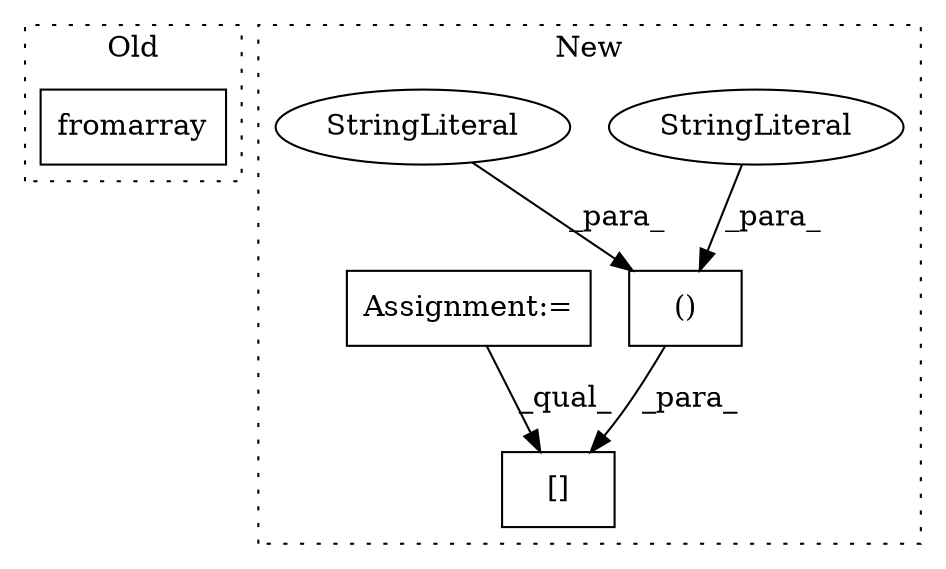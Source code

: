 digraph G {
subgraph cluster0 {
1 [label="fromarray" a="32" s="1725,1762" l="10,1" shape="box"];
label = "Old";
style="dotted";
}
subgraph cluster1 {
2 [label="[]" a="2" s="878,972" l="14,2" shape="box"];
3 [label="()" a="106" s="892" l="80" shape="box"];
4 [label="StringLiteral" a="45" s="892" l="22" shape="ellipse"];
5 [label="StringLiteral" a="45" s="927" l="16" shape="ellipse"];
6 [label="Assignment:=" a="7" s="611" l="1" shape="box"];
label = "New";
style="dotted";
}
3 -> 2 [label="_para_"];
4 -> 3 [label="_para_"];
5 -> 3 [label="_para_"];
6 -> 2 [label="_qual_"];
}